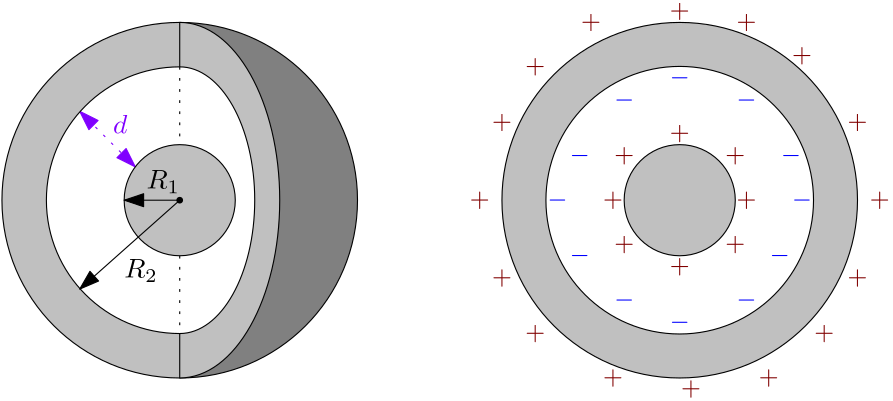<?xml version="1.0"?>
<!DOCTYPE ipe SYSTEM "ipe.dtd">
<ipe version="70218" creator="Ipe 7.2.28">
<info created="D:20241124112325" modified="D:20241124114213"/>
<ipestyle name="basic">
<symbol name="arrow/arc(spx)">
<path stroke="sym-stroke" fill="sym-stroke" pen="sym-pen">
0 0 m
-1 0.333 l
-1 -0.333 l
h
</path>
</symbol>
<symbol name="arrow/farc(spx)">
<path stroke="sym-stroke" fill="white" pen="sym-pen">
0 0 m
-1 0.333 l
-1 -0.333 l
h
</path>
</symbol>
<symbol name="arrow/ptarc(spx)">
<path stroke="sym-stroke" fill="sym-stroke" pen="sym-pen">
0 0 m
-1 0.333 l
-0.8 0 l
-1 -0.333 l
h
</path>
</symbol>
<symbol name="arrow/fptarc(spx)">
<path stroke="sym-stroke" fill="white" pen="sym-pen">
0 0 m
-1 0.333 l
-0.8 0 l
-1 -0.333 l
h
</path>
</symbol>
<symbol name="mark/circle(sx)" transformations="translations">
<path fill="sym-stroke">
0.6 0 0 0.6 0 0 e
0.4 0 0 0.4 0 0 e
</path>
</symbol>
<symbol name="mark/disk(sx)" transformations="translations">
<path fill="sym-stroke">
0.6 0 0 0.6 0 0 e
</path>
</symbol>
<symbol name="mark/fdisk(sfx)" transformations="translations">
<group>
<path fill="sym-fill">
0.5 0 0 0.5 0 0 e
</path>
<path fill="sym-stroke" fillrule="eofill">
0.6 0 0 0.6 0 0 e
0.4 0 0 0.4 0 0 e
</path>
</group>
</symbol>
<symbol name="mark/box(sx)" transformations="translations">
<path fill="sym-stroke" fillrule="eofill">
-0.6 -0.6 m
0.6 -0.6 l
0.6 0.6 l
-0.6 0.6 l
h
-0.4 -0.4 m
0.4 -0.4 l
0.4 0.4 l
-0.4 0.4 l
h
</path>
</symbol>
<symbol name="mark/square(sx)" transformations="translations">
<path fill="sym-stroke">
-0.6 -0.6 m
0.6 -0.6 l
0.6 0.6 l
-0.6 0.6 l
h
</path>
</symbol>
<symbol name="mark/fsquare(sfx)" transformations="translations">
<group>
<path fill="sym-fill">
-0.5 -0.5 m
0.5 -0.5 l
0.5 0.5 l
-0.5 0.5 l
h
</path>
<path fill="sym-stroke" fillrule="eofill">
-0.6 -0.6 m
0.6 -0.6 l
0.6 0.6 l
-0.6 0.6 l
h
-0.4 -0.4 m
0.4 -0.4 l
0.4 0.4 l
-0.4 0.4 l
h
</path>
</group>
</symbol>
<symbol name="mark/cross(sx)" transformations="translations">
<group>
<path fill="sym-stroke">
-0.43 -0.57 m
0.57 0.43 l
0.43 0.57 l
-0.57 -0.43 l
h
</path>
<path fill="sym-stroke">
-0.43 0.57 m
0.57 -0.43 l
0.43 -0.57 l
-0.57 0.43 l
h
</path>
</group>
</symbol>
<symbol name="arrow/fnormal(spx)">
<path stroke="sym-stroke" fill="white" pen="sym-pen">
0 0 m
-1 0.333 l
-1 -0.333 l
h
</path>
</symbol>
<symbol name="arrow/pointed(spx)">
<path stroke="sym-stroke" fill="sym-stroke" pen="sym-pen">
0 0 m
-1 0.333 l
-0.8 0 l
-1 -0.333 l
h
</path>
</symbol>
<symbol name="arrow/fpointed(spx)">
<path stroke="sym-stroke" fill="white" pen="sym-pen">
0 0 m
-1 0.333 l
-0.8 0 l
-1 -0.333 l
h
</path>
</symbol>
<symbol name="arrow/linear(spx)">
<path stroke="sym-stroke" pen="sym-pen">
-1 0.333 m
0 0 l
-1 -0.333 l
</path>
</symbol>
<symbol name="arrow/fdouble(spx)">
<path stroke="sym-stroke" fill="white" pen="sym-pen">
0 0 m
-1 0.333 l
-1 -0.333 l
h
-1 0 m
-2 0.333 l
-2 -0.333 l
h
</path>
</symbol>
<symbol name="arrow/double(spx)">
<path stroke="sym-stroke" fill="sym-stroke" pen="sym-pen">
0 0 m
-1 0.333 l
-1 -0.333 l
h
-1 0 m
-2 0.333 l
-2 -0.333 l
h
</path>
</symbol>
<symbol name="arrow/mid-normal(spx)">
<path stroke="sym-stroke" fill="sym-stroke" pen="sym-pen">
0.5 0 m
-0.5 0.333 l
-0.5 -0.333 l
h
</path>
</symbol>
<symbol name="arrow/mid-fnormal(spx)">
<path stroke="sym-stroke" fill="white" pen="sym-pen">
0.5 0 m
-0.5 0.333 l
-0.5 -0.333 l
h
</path>
</symbol>
<symbol name="arrow/mid-pointed(spx)">
<path stroke="sym-stroke" fill="sym-stroke" pen="sym-pen">
0.5 0 m
-0.5 0.333 l
-0.3 0 l
-0.5 -0.333 l
h
</path>
</symbol>
<symbol name="arrow/mid-fpointed(spx)">
<path stroke="sym-stroke" fill="white" pen="sym-pen">
0.5 0 m
-0.5 0.333 l
-0.3 0 l
-0.5 -0.333 l
h
</path>
</symbol>
<symbol name="arrow/mid-double(spx)">
<path stroke="sym-stroke" fill="sym-stroke" pen="sym-pen">
1 0 m
0 0.333 l
0 -0.333 l
h
0 0 m
-1 0.333 l
-1 -0.333 l
h
</path>
</symbol>
<symbol name="arrow/mid-fdouble(spx)">
<path stroke="sym-stroke" fill="white" pen="sym-pen">
1 0 m
0 0.333 l
0 -0.333 l
h
0 0 m
-1 0.333 l
-1 -0.333 l
h
</path>
</symbol>
<anglesize name="22.5 deg" value="22.5"/>
<anglesize name="30 deg" value="30"/>
<anglesize name="45 deg" value="45"/>
<anglesize name="60 deg" value="60"/>
<anglesize name="90 deg" value="90"/>
<arrowsize name="large" value="10"/>
<arrowsize name="small" value="5"/>
<arrowsize name="tiny" value="3"/>
<color name="blue" value="0 0 1"/>
<color name="brown" value="0.647 0.165 0.165"/>
<color name="darkblue" value="0 0 0.545"/>
<color name="darkcyan" value="0 0.545 0.545"/>
<color name="darkgray" value="0.663"/>
<color name="darkgreen" value="0 0.392 0"/>
<color name="darkmagenta" value="0.545 0 0.545"/>
<color name="darkorange" value="1 0.549 0"/>
<color name="darkred" value="0.545 0 0"/>
<color name="gold" value="1 0.843 0"/>
<color name="gray" value="0.745"/>
<color name="green" value="0 1 0"/>
<color name="lightblue" value="0.678 0.847 0.902"/>
<color name="lightcyan" value="0.878 1 1"/>
<color name="lightgray" value="0.827"/>
<color name="lightgreen" value="0.565 0.933 0.565"/>
<color name="lightyellow" value="1 1 0.878"/>
<color name="navy" value="0 0 0.502"/>
<color name="orange" value="1 0.647 0"/>
<color name="pink" value="1 0.753 0.796"/>
<color name="purple" value="0.627 0.125 0.941"/>
<color name="red" value="1 0 0"/>
<color name="seagreen" value="0.18 0.545 0.341"/>
<color name="turquoise" value="0.251 0.878 0.816"/>
<color name="violet" value="0.933 0.51 0.933"/>
<color name="yellow" value="1 1 0"/>
<dashstyle name="dash dot dotted" value="[4 2 1 2 1 2] 0"/>
<dashstyle name="dash dotted" value="[4 2 1 2] 0"/>
<dashstyle name="dashed" value="[4] 0"/>
<dashstyle name="dotted" value="[1 3] 0"/>
<gridsize name="10 pts (~3.5 mm)" value="10"/>
<gridsize name="14 pts (~5 mm)" value="14"/>
<gridsize name="16 pts (~6 mm)" value="16"/>
<gridsize name="20 pts (~7 mm)" value="20"/>
<gridsize name="28 pts (~10 mm)" value="28"/>
<gridsize name="32 pts (~12 mm)" value="32"/>
<gridsize name="4 pts" value="4"/>
<gridsize name="56 pts (~20 mm)" value="56"/>
<gridsize name="8 pts (~3 mm)" value="8"/>
<opacity name="10%" value="0.1"/>
<opacity name="30%" value="0.3"/>
<opacity name="50%" value="0.5"/>
<opacity name="75%" value="0.75"/>
<pen name="fat" value="1.2"/>
<pen name="heavier" value="0.8"/>
<pen name="ultrafat" value="2"/>
<symbolsize name="large" value="5"/>
<symbolsize name="small" value="2"/>
<symbolsize name="tiny" value="1.1"/>
<textsize name="Huge" value="\Huge"/>
<textsize name="LARGE" value="\LARGE"/>
<textsize name="Large" value="\Large"/>
<textsize name="footnote" value="\footnotesize"/>
<textsize name="huge" value="\huge"/>
<textsize name="large" value="\large"/>
<textsize name="script" value="\scriptsize"/>
<textsize name="small" value="\small"/>
<textsize name="tiny" value="\tiny"/>
<textstyle name="center" begin="\begin{center}" end="\end{center}"/>
<textstyle name="item" begin="\begin{itemize}\item{}" end="\end{itemize}"/>
<textstyle name="itemize" begin="\begin{itemize}" end="\end{itemize}"/>
<tiling name="falling" angle="-60" step="4" width="1"/>
<tiling name="rising" angle="30" step="4" width="1"/>
</ipestyle>
<page>
<layer name="alpha"/>
<view layers="alpha" active="alpha"/>
<path layer="alpha" stroke="0.502 0 1" fill="0.753" dash="dotted" arrow="normal/normal" rarrow="normal/normal">
196 704 m
216 684 l
</path>
<text matrix="1 0 0 1 24 20" transformations="translations" pos="184 676" stroke="0.502 0 1" type="label" width="5.185" height="6.918" depth="0" valign="baseline" style="math">d</text>
<path matrix="1 0 0 1 40 144" stroke="0" fill="0.502">
192 592 m
64 0 0 -64 192 528 192 464 a
196 476 l
212 488 l
224 512 l
220 544 l
212 568 l
h
</path>
<path matrix="1 0 0 1 220 0" stroke="0" fill="0.753">
20 0 0 20 192 672 e
</path>
<text matrix="1 0 0 1 228 20" transformations="translations" pos="184 676" stroke="0.502 0 0" type="label" width="7.168" height="5.314" depth="0.83" halign="center" valign="center" size="small" style="math">+</text>
<text matrix="1 0 0 1 204 -4" transformations="translations" pos="184 676" stroke="0.502 0 0" type="label" width="7.168" height="5.314" depth="0.83" halign="center" valign="center" size="small" style="math">+</text>
<text matrix="1 0 0 1 228 -28" transformations="translations" pos="184 676" stroke="0.502 0 0" type="label" width="7.168" height="5.314" depth="0.83" halign="center" valign="center" size="small" style="math">+</text>
<text matrix="1 0 0 1 252 -4" transformations="translations" pos="184 676" stroke="0.502 0 0" type="label" width="7.168" height="5.314" depth="0.83" halign="center" valign="center" size="small" style="math">+</text>
<text matrix="1 0 0 1 248 12" transformations="translations" pos="184 676" stroke="0.502 0 0" type="label" width="7.168" height="5.314" depth="0.83" halign="center" valign="center" size="small" style="math">+</text>
<text matrix="1 0 0 1 208 12" transformations="translations" pos="184 676" stroke="0.502 0 0" type="label" width="7.168" height="5.314" depth="0.83" halign="center" valign="center" size="small" style="math">+</text>
<text matrix="1 0 0 1 208 -20" transformations="translations" pos="184 676" stroke="0.502 0 0" type="label" width="7.168" height="5.314" depth="0.83" halign="center" valign="center" size="small" style="math">+</text>
<text matrix="1 0 0 1 248 -20" transformations="translations" pos="184 676" stroke="0.502 0 0" type="label" width="7.168" height="5.314" depth="0.83" halign="center" valign="center" size="small" style="math">+</text>
<text matrix="1 0 0 1 228 64" transformations="translations" pos="184 676" stroke="0.502 0 0" type="label" width="7.168" height="5.314" depth="0.83" halign="center" valign="center" size="small" style="math">+</text>
<text matrix="1 0 0 1 156 -4" transformations="translations" pos="184 676" stroke="0.502 0 0" type="label" width="7.168" height="5.314" depth="0.83" halign="center" valign="center" size="small" style="math">+</text>
<text matrix="1 0 0 1 300 -4" transformations="translations" pos="184 676" stroke="0.502 0 0" type="label" width="7.168" height="5.314" depth="0.83" halign="center" valign="center" size="small" style="math">+</text>
<text matrix="1 0 0 1 232 -72" transformations="translations" pos="184 676" stroke="0.502 0 0" type="label" width="7.168" height="5.314" depth="0.83" halign="center" valign="center" size="small" style="math">+</text>
<text matrix="1 0 0 1 176 -52" transformations="translations" pos="184 676" stroke="0.502 0 0" type="label" width="7.168" height="5.314" depth="0.83" halign="center" valign="center" size="small" style="math">+</text>
<text matrix="1 0 0 1 272 48" transformations="translations" pos="184 676" stroke="0.502 0 0" type="label" width="7.168" height="5.314" depth="0.83" halign="center" valign="center" size="small" style="math">+</text>
<text matrix="1 0 0 1 176 44" transformations="translations" pos="184 676" stroke="0.502 0 0" type="label" width="7.168" height="5.314" depth="0.83" halign="center" valign="center" size="small" style="math">+</text>
<text matrix="1 0 0 1 280 -52" transformations="translations" pos="184 676" stroke="0.502 0 0" type="label" width="7.168" height="5.314" depth="0.83" halign="center" valign="center" size="small" style="math">+</text>
<text matrix="1 0 0 1 260 -68" transformations="translations" pos="184 676" stroke="0.502 0 0" type="label" width="7.168" height="5.314" depth="0.83" halign="center" valign="center" size="small" style="math">+</text>
<text matrix="1 0 0 1 292 -32" transformations="translations" pos="184 676" stroke="0.502 0 0" type="label" width="7.168" height="5.314" depth="0.83" halign="center" valign="center" size="small" style="math">+</text>
<text matrix="1 0 0 1 292 24" transformations="translations" pos="184 676" stroke="0.502 0 0" type="label" width="7.168" height="5.314" depth="0.83" halign="center" valign="center" size="small" style="math">+</text>
<text matrix="1 0 0 1 252 60" transformations="translations" pos="184 676" stroke="0.502 0 0" type="label" width="7.168" height="5.314" depth="0.83" halign="center" valign="center" size="small" style="math">+</text>
<text matrix="1 0 0 1 196 60" transformations="translations" pos="184 676" stroke="0.502 0 0" type="label" width="7.168" height="5.314" depth="0.83" halign="center" valign="center" size="small" style="math">+</text>
<text matrix="1 0 0 1 164 24" transformations="translations" pos="184 676" stroke="0.502 0 0" type="label" width="7.168" height="5.314" depth="0.83" halign="center" valign="center" size="small" style="math">+</text>
<text matrix="1 0 0 1 164 -32" transformations="translations" pos="184 676" stroke="0.502 0 0" type="label" width="7.168" height="5.314" depth="0.83" halign="center" valign="center" size="small" style="math">+</text>
<text matrix="1 0 0 1 204 -68" transformations="translations" pos="184 676" stroke="0.502 0 0" type="label" width="7.168" height="5.314" depth="0.83" halign="center" valign="center" size="small" style="math">+</text>
<text matrix="1 0 0 1 228 -48" transformations="translations" pos="184 676" stroke="0 0 1" type="label" width="7.168" height="5.314" depth="0.83" halign="center" valign="center" size="small" style="math">-</text>
<text matrix="1 0 0 1 252 -40" transformations="translations" pos="184 676" stroke="0 0 1" type="label" width="7.168" height="5.314" depth="0.83" halign="center" valign="center" size="small" style="math">-</text>
<text matrix="1 0 0 1 272 -4" transformations="translations" pos="184 676" stroke="0 0 1" type="label" width="7.168" height="5.314" depth="0.83" halign="center" valign="center" size="small" style="math">-</text>
<text matrix="1 0 0 1 264 -24" transformations="translations" pos="184 676" stroke="0 0 1" type="label" width="7.168" height="5.314" depth="0.83" halign="center" valign="center" size="small" style="math">-</text>
<text matrix="1 0 0 1 268 12" transformations="translations" pos="184 676" stroke="0 0 1" type="label" width="7.168" height="5.314" depth="0.83" halign="center" valign="center" size="small" style="math">-</text>
<text matrix="1 0 0 1 252 32" transformations="translations" pos="184 676" stroke="0 0 1" type="label" width="7.168" height="5.314" depth="0.83" halign="center" valign="center" size="small" style="math">-</text>
<text matrix="1 0 0 1 228 40" transformations="translations" pos="184 676" stroke="0 0 1" type="label" width="7.168" height="5.314" depth="0.83" halign="center" valign="center" size="small" style="math">-</text>
<text matrix="1 0 0 1 184 -4" transformations="translations" pos="184 676" stroke="0 0 1" type="label" width="7.168" height="5.314" depth="0.83" halign="center" valign="center" size="small" style="math">-</text>
<text matrix="1 0 0 1 192 12" transformations="translations" pos="184 676" stroke="0 0 1" type="label" width="7.168" height="5.314" depth="0.83" halign="center" valign="center" size="small" style="math">-</text>
<text matrix="1 0 0 1 208 32" transformations="translations" pos="184 676" stroke="0 0 1" type="label" width="7.168" height="5.314" depth="0.83" halign="center" valign="center" size="small" style="math">-</text>
<text matrix="1 0 0 1 192 -24" transformations="translations" pos="184 676" stroke="0 0 1" type="label" width="7.168" height="5.314" depth="0.83" halign="center" valign="center" size="small" style="math">-</text>
<text matrix="1 0 0 1 208 -40" transformations="translations" pos="184 676" stroke="0 0 1" type="label" width="7.168" height="5.314" depth="0.83" halign="center" valign="center" size="small" style="math">-</text>
<path matrix="1 0 0 1 40 0" stroke="0" fill="0.753">
20 0 0 20 192 672 e
</path>
<path matrix="1 0 0 1 40 144" stroke="0" fill="0.753">
192 576 m
48 0 0 48 192 528 192 480 a
27 0 0 48 192 528 192 576 a
h
192 592 m
64 0 0 64 192 528 192 464 a
36 0 0 64 192 528 192 592 a
h
</path>
<path matrix="1 0 0 1 40 144" stroke="0" fill="white">
192 576 m
192 592 l
</path>
<path matrix="1 0 0 1 40 144" stroke="0" fill="white">
192 480 m
192 464 l
</path>
<path stroke="0" fill="0.753">
64 0 0 64 412 672 e
48.1664 0 0 48.1664 412 672 e
</path>
<path matrix="1 0 0 1 40 0" stroke="0" arrow="normal/normal">
192 672 m
172 672 l
</path>
<text matrix="1 0 0 1 36 0" transformations="translations" pos="184 676" stroke="0" type="label" width="12.034" height="6.812" depth="1.49" valign="baseline" style="math">R_1</text>
<use matrix="1 0 0 1 40 144" name="mark/disk(sx)" pos="192 528" size="small"/>
<path matrix="1 0 0 1 40 144" stroke="0" fill="0.753" arrow="normal/normal">
192 528 m
156 496 l
</path>
<text matrix="1 0 0 1 28 -32" transformations="translations" pos="184 676" stroke="0" type="label" width="12.034" height="6.812" depth="1.49" valign="baseline" style="math">R_2</text>
<path stroke="0" fill="0.753" dash="dotted">
232 720 m
232 692 l
</path>
<path stroke="0" fill="0.753" dash="dotted">
232 652 m
232 624 l
</path>
</page>
</ipe>

